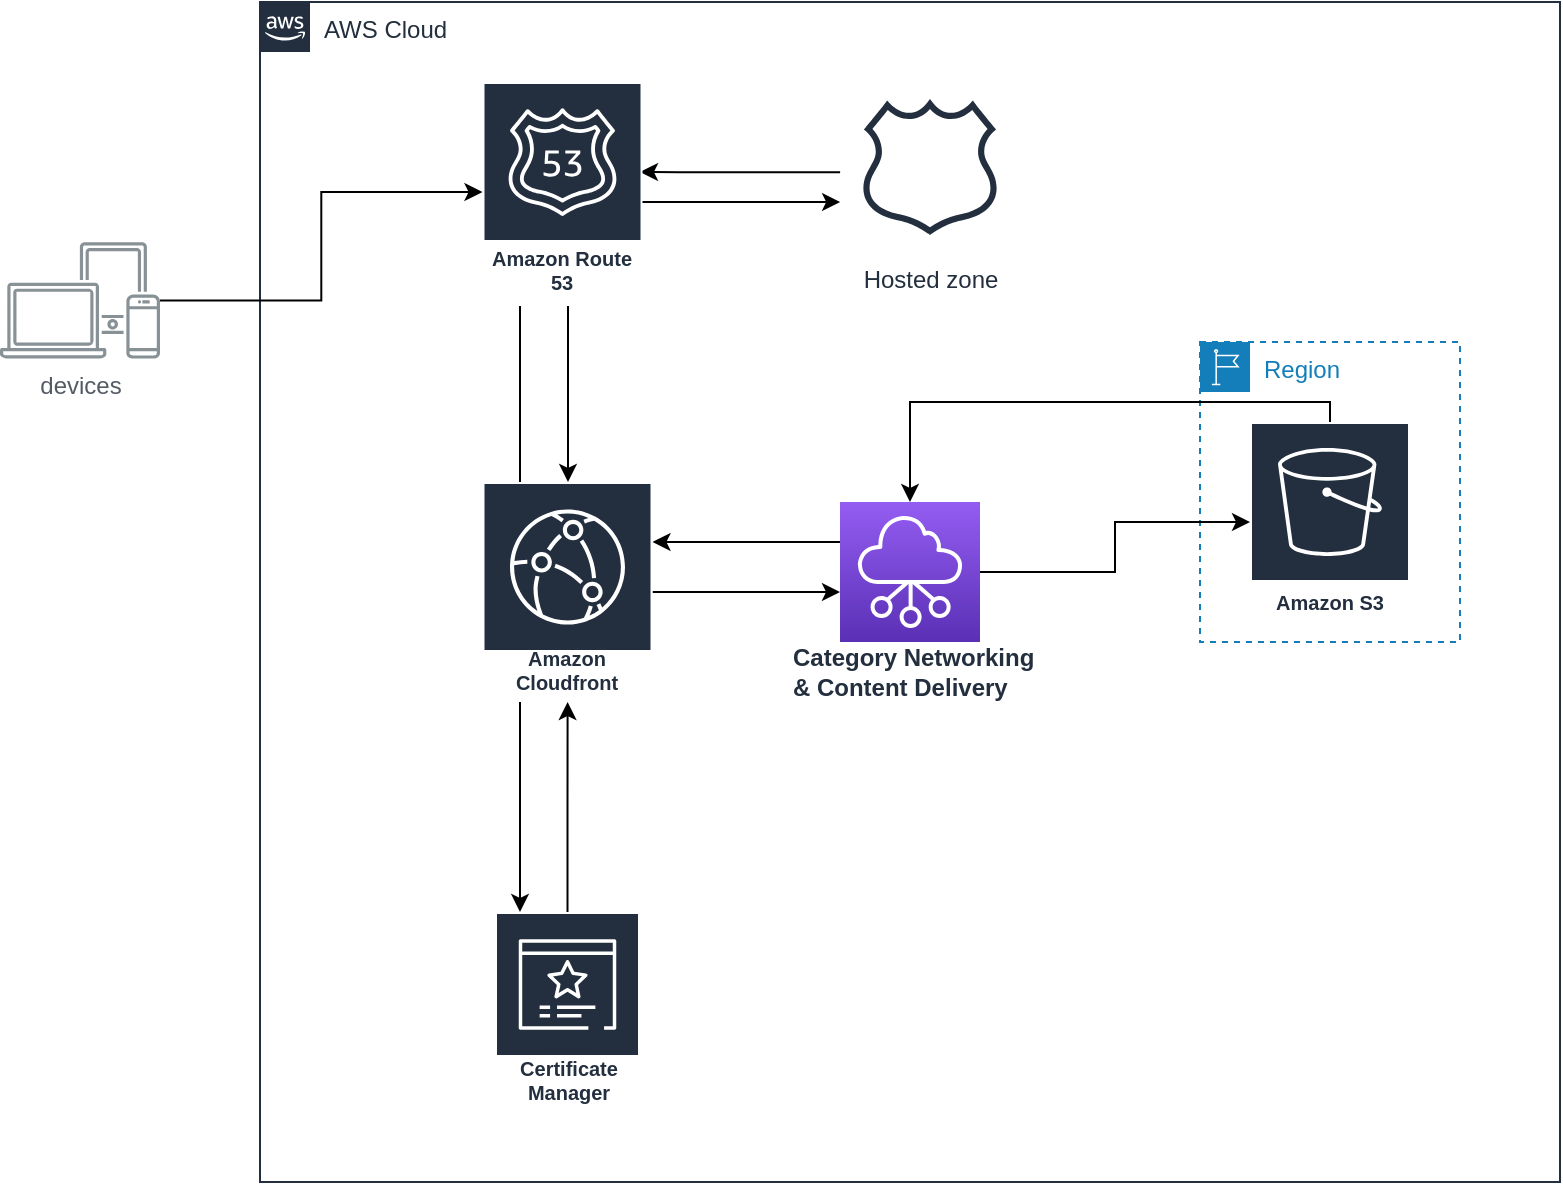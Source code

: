<mxfile version="21.3.6" type="github">
  <diagram name="Página-1" id="F__T1KYYX4P7ADmhiMOF">
    <mxGraphModel dx="1395" dy="660" grid="1" gridSize="10" guides="1" tooltips="1" connect="1" arrows="1" fold="1" page="1" pageScale="1" pageWidth="827" pageHeight="1169" math="0" shadow="0">
      <root>
        <mxCell id="0" />
        <mxCell id="1" parent="0" />
        <mxCell id="25SvDvUmrNRj7gzEyqba-1" value="AWS Cloud" style="points=[[0,0],[0.25,0],[0.5,0],[0.75,0],[1,0],[1,0.25],[1,0.5],[1,0.75],[1,1],[0.75,1],[0.5,1],[0.25,1],[0,1],[0,0.75],[0,0.5],[0,0.25]];outlineConnect=0;gradientColor=none;html=1;whiteSpace=wrap;fontSize=12;fontStyle=0;container=1;pointerEvents=0;collapsible=0;recursiveResize=0;shape=mxgraph.aws4.group;grIcon=mxgraph.aws4.group_aws_cloud_alt;strokeColor=#232F3E;fillColor=none;verticalAlign=top;align=left;spacingLeft=30;fontColor=#232F3E;dashed=0;" vertex="1" parent="1">
          <mxGeometry x="140" y="10" width="650" height="590" as="geometry" />
        </mxCell>
        <mxCell id="25SvDvUmrNRj7gzEyqba-9" value="Region" style="points=[[0,0],[0.25,0],[0.5,0],[0.75,0],[1,0],[1,0.25],[1,0.5],[1,0.75],[1,1],[0.75,1],[0.5,1],[0.25,1],[0,1],[0,0.75],[0,0.5],[0,0.25]];outlineConnect=0;gradientColor=none;html=1;whiteSpace=wrap;fontSize=12;fontStyle=0;container=1;pointerEvents=0;collapsible=0;recursiveResize=0;shape=mxgraph.aws4.group;grIcon=mxgraph.aws4.group_region;strokeColor=#147EBA;fillColor=none;verticalAlign=top;align=left;spacingLeft=30;fontColor=#147EBA;dashed=1;" vertex="1" parent="25SvDvUmrNRj7gzEyqba-1">
          <mxGeometry x="470" y="170" width="130" height="150" as="geometry" />
        </mxCell>
        <mxCell id="25SvDvUmrNRj7gzEyqba-6" value="Amazon S3" style="sketch=0;outlineConnect=0;fontColor=#232F3E;gradientColor=none;strokeColor=#ffffff;fillColor=#232F3E;dashed=0;verticalLabelPosition=middle;verticalAlign=bottom;align=center;html=1;whiteSpace=wrap;fontSize=10;fontStyle=1;spacing=3;shape=mxgraph.aws4.productIcon;prIcon=mxgraph.aws4.s3;" vertex="1" parent="25SvDvUmrNRj7gzEyqba-9">
          <mxGeometry x="25" y="40" width="80" height="100" as="geometry" />
        </mxCell>
        <mxCell id="25SvDvUmrNRj7gzEyqba-31" value="" style="edgeStyle=orthogonalEdgeStyle;rounded=0;orthogonalLoop=1;jettySize=auto;html=1;" edge="1" parent="25SvDvUmrNRj7gzEyqba-1">
          <mxGeometry relative="1" as="geometry">
            <mxPoint x="290.055" y="85.067" as="sourcePoint" />
            <mxPoint x="190" y="85" as="targetPoint" />
            <Array as="points">
              <mxPoint x="210" y="85" />
              <mxPoint x="210" y="85" />
            </Array>
          </mxGeometry>
        </mxCell>
        <mxCell id="25SvDvUmrNRj7gzEyqba-33" value="" style="edgeStyle=orthogonalEdgeStyle;rounded=0;orthogonalLoop=1;jettySize=auto;html=1;" edge="1" parent="25SvDvUmrNRj7gzEyqba-1" source="25SvDvUmrNRj7gzEyqba-17" target="25SvDvUmrNRj7gzEyqba-20">
          <mxGeometry relative="1" as="geometry">
            <Array as="points">
              <mxPoint x="260" y="270" />
              <mxPoint x="260" y="270" />
            </Array>
          </mxGeometry>
        </mxCell>
        <mxCell id="25SvDvUmrNRj7gzEyqba-34" style="edgeStyle=orthogonalEdgeStyle;rounded=0;orthogonalLoop=1;jettySize=auto;html=1;" edge="1" parent="25SvDvUmrNRj7gzEyqba-1" source="25SvDvUmrNRj7gzEyqba-17" target="25SvDvUmrNRj7gzEyqba-6">
          <mxGeometry relative="1" as="geometry" />
        </mxCell>
        <object label="" id="25SvDvUmrNRj7gzEyqba-17">
          <mxCell style="sketch=0;points=[[0,0,0],[0.25,0,0],[0.5,0,0],[0.75,0,0],[1,0,0],[0,1,0],[0.25,1,0],[0.5,1,0],[0.75,1,0],[1,1,0],[0,0.25,0],[0,0.5,0],[0,0.75,0],[1,0.25,0],[1,0.5,0],[1,0.75,0]];outlineConnect=0;fontColor=#232F3E;gradientColor=#945DF2;gradientDirection=north;fillColor=#5A30B5;strokeColor=#ffffff;dashed=0;verticalLabelPosition=bottom;verticalAlign=top;align=center;html=1;fontSize=12;fontStyle=0;aspect=fixed;shape=mxgraph.aws4.resourceIcon;resIcon=mxgraph.aws4.networking_and_content_delivery;" vertex="1" parent="25SvDvUmrNRj7gzEyqba-1">
            <mxGeometry x="290" y="250" width="70" height="70" as="geometry" />
          </mxCell>
        </object>
        <mxCell id="25SvDvUmrNRj7gzEyqba-28" value="" style="edgeStyle=orthogonalEdgeStyle;rounded=0;orthogonalLoop=1;jettySize=auto;html=1;" edge="1" parent="25SvDvUmrNRj7gzEyqba-1" source="25SvDvUmrNRj7gzEyqba-18" target="25SvDvUmrNRj7gzEyqba-20">
          <mxGeometry relative="1" as="geometry" />
        </mxCell>
        <mxCell id="25SvDvUmrNRj7gzEyqba-18" value="AWS Certificate Manager" style="sketch=0;outlineConnect=0;fontColor=#232F3E;gradientColor=none;strokeColor=#ffffff;fillColor=#232F3E;dashed=0;verticalLabelPosition=middle;verticalAlign=bottom;align=center;html=1;whiteSpace=wrap;fontSize=10;fontStyle=1;spacing=3;shape=mxgraph.aws4.productIcon;prIcon=mxgraph.aws4.certificate_manager_3;" vertex="1" parent="25SvDvUmrNRj7gzEyqba-1">
          <mxGeometry x="117.5" y="455" width="72.5" height="100" as="geometry" />
        </mxCell>
        <mxCell id="25SvDvUmrNRj7gzEyqba-27" value="" style="edgeStyle=orthogonalEdgeStyle;rounded=0;orthogonalLoop=1;jettySize=auto;html=1;" edge="1" parent="25SvDvUmrNRj7gzEyqba-1" target="25SvDvUmrNRj7gzEyqba-18">
          <mxGeometry relative="1" as="geometry">
            <mxPoint x="130" y="152" as="sourcePoint" />
            <Array as="points">
              <mxPoint x="130" y="330" />
              <mxPoint x="130" y="330" />
            </Array>
          </mxGeometry>
        </mxCell>
        <mxCell id="25SvDvUmrNRj7gzEyqba-29" value="" style="edgeStyle=orthogonalEdgeStyle;rounded=0;orthogonalLoop=1;jettySize=auto;html=1;" edge="1" parent="25SvDvUmrNRj7gzEyqba-1" target="25SvDvUmrNRj7gzEyqba-20">
          <mxGeometry relative="1" as="geometry">
            <mxPoint x="154" y="152" as="sourcePoint" />
            <Array as="points">
              <mxPoint x="154" y="170" />
              <mxPoint x="154" y="170" />
            </Array>
          </mxGeometry>
        </mxCell>
        <mxCell id="25SvDvUmrNRj7gzEyqba-30" value="" style="edgeStyle=orthogonalEdgeStyle;rounded=0;orthogonalLoop=1;jettySize=auto;html=1;" edge="1" parent="25SvDvUmrNRj7gzEyqba-1">
          <mxGeometry relative="1" as="geometry">
            <mxPoint x="190" y="100" as="sourcePoint" />
            <mxPoint x="290.055" y="100" as="targetPoint" />
            <Array as="points">
              <mxPoint x="210" y="100" />
              <mxPoint x="210" y="100" />
            </Array>
          </mxGeometry>
        </mxCell>
        <mxCell id="25SvDvUmrNRj7gzEyqba-32" value="" style="edgeStyle=orthogonalEdgeStyle;rounded=0;orthogonalLoop=1;jettySize=auto;html=1;" edge="1" parent="25SvDvUmrNRj7gzEyqba-1" source="25SvDvUmrNRj7gzEyqba-20" target="25SvDvUmrNRj7gzEyqba-17">
          <mxGeometry relative="1" as="geometry">
            <Array as="points">
              <mxPoint x="270" y="295" />
              <mxPoint x="270" y="295" />
            </Array>
          </mxGeometry>
        </mxCell>
        <mxCell id="25SvDvUmrNRj7gzEyqba-20" value="Amazon Cloudfront" style="sketch=0;outlineConnect=0;fontColor=#232F3E;gradientColor=none;strokeColor=#ffffff;fillColor=#232F3E;dashed=0;verticalLabelPosition=middle;verticalAlign=bottom;align=center;html=1;whiteSpace=wrap;fontSize=10;fontStyle=1;spacing=3;shape=mxgraph.aws4.productIcon;prIcon=mxgraph.aws4.cloudfront;" vertex="1" parent="25SvDvUmrNRj7gzEyqba-1">
          <mxGeometry x="111.25" y="240" width="85" height="110" as="geometry" />
        </mxCell>
        <mxCell id="25SvDvUmrNRj7gzEyqba-35" style="edgeStyle=orthogonalEdgeStyle;rounded=0;orthogonalLoop=1;jettySize=auto;html=1;entryX=0.5;entryY=0;entryDx=0;entryDy=0;entryPerimeter=0;" edge="1" parent="25SvDvUmrNRj7gzEyqba-1" source="25SvDvUmrNRj7gzEyqba-6" target="25SvDvUmrNRj7gzEyqba-17">
          <mxGeometry relative="1" as="geometry">
            <Array as="points">
              <mxPoint x="535" y="200" />
              <mxPoint x="325" y="200" />
            </Array>
          </mxGeometry>
        </mxCell>
        <mxCell id="25SvDvUmrNRj7gzEyqba-36" value="Amazon Route 53" style="sketch=0;outlineConnect=0;fontColor=#232F3E;gradientColor=none;strokeColor=#ffffff;fillColor=#232F3E;dashed=0;verticalLabelPosition=middle;verticalAlign=bottom;align=center;html=1;whiteSpace=wrap;fontSize=10;fontStyle=1;spacing=3;shape=mxgraph.aws4.productIcon;prIcon=mxgraph.aws4.route_53;" vertex="1" parent="25SvDvUmrNRj7gzEyqba-1">
          <mxGeometry x="111.25" y="40" width="80" height="110" as="geometry" />
        </mxCell>
        <mxCell id="25SvDvUmrNRj7gzEyqba-37" value="Hosted zone" style="sketch=0;outlineConnect=0;fontColor=#232F3E;gradientColor=none;strokeColor=#232F3E;fillColor=#ffffff;dashed=0;verticalLabelPosition=bottom;verticalAlign=top;align=center;html=1;fontSize=12;fontStyle=0;aspect=fixed;shape=mxgraph.aws4.resourceIcon;resIcon=mxgraph.aws4.hosted_zone;" vertex="1" parent="25SvDvUmrNRj7gzEyqba-1">
          <mxGeometry x="292.5" y="40" width="85" height="85" as="geometry" />
        </mxCell>
        <mxCell id="25SvDvUmrNRj7gzEyqba-41" value="&lt;div style=&quot;text-align: justify;&quot;&gt;&lt;span style=&quot;background-color: initial;&quot;&gt;Category Networking&amp;nbsp;&lt;/span&gt;&lt;/div&gt;&lt;div style=&quot;text-align: justify;&quot;&gt;&lt;span style=&quot;background-color: initial;&quot;&gt;&amp;amp; Content Delivery&lt;/span&gt;&lt;/div&gt;" style="text;strokeColor=none;fillColor=none;html=1;fontSize=12;fontStyle=1;verticalAlign=middle;align=center;fontFamily=Helvetica;fontColor=#232F3E;" vertex="1" parent="25SvDvUmrNRj7gzEyqba-1">
          <mxGeometry x="277.5" y="300" width="100" height="70" as="geometry" />
        </mxCell>
        <mxCell id="25SvDvUmrNRj7gzEyqba-25" style="edgeStyle=orthogonalEdgeStyle;rounded=0;orthogonalLoop=1;jettySize=auto;html=1;" edge="1" parent="1" source="25SvDvUmrNRj7gzEyqba-3" target="25SvDvUmrNRj7gzEyqba-36">
          <mxGeometry relative="1" as="geometry">
            <mxPoint x="120" y="60" as="sourcePoint" />
            <mxPoint x="310" y="80" as="targetPoint" />
          </mxGeometry>
        </mxCell>
        <mxCell id="25SvDvUmrNRj7gzEyqba-3" value="devices" style="sketch=0;outlineConnect=0;gradientColor=none;fontColor=#545B64;strokeColor=none;fillColor=#879196;dashed=0;verticalLabelPosition=bottom;verticalAlign=top;align=center;html=1;fontSize=12;fontStyle=0;aspect=fixed;shape=mxgraph.aws4.illustration_devices;pointerEvents=1" vertex="1" parent="1">
          <mxGeometry x="10" y="130" width="80" height="58.4" as="geometry" />
        </mxCell>
      </root>
    </mxGraphModel>
  </diagram>
</mxfile>
